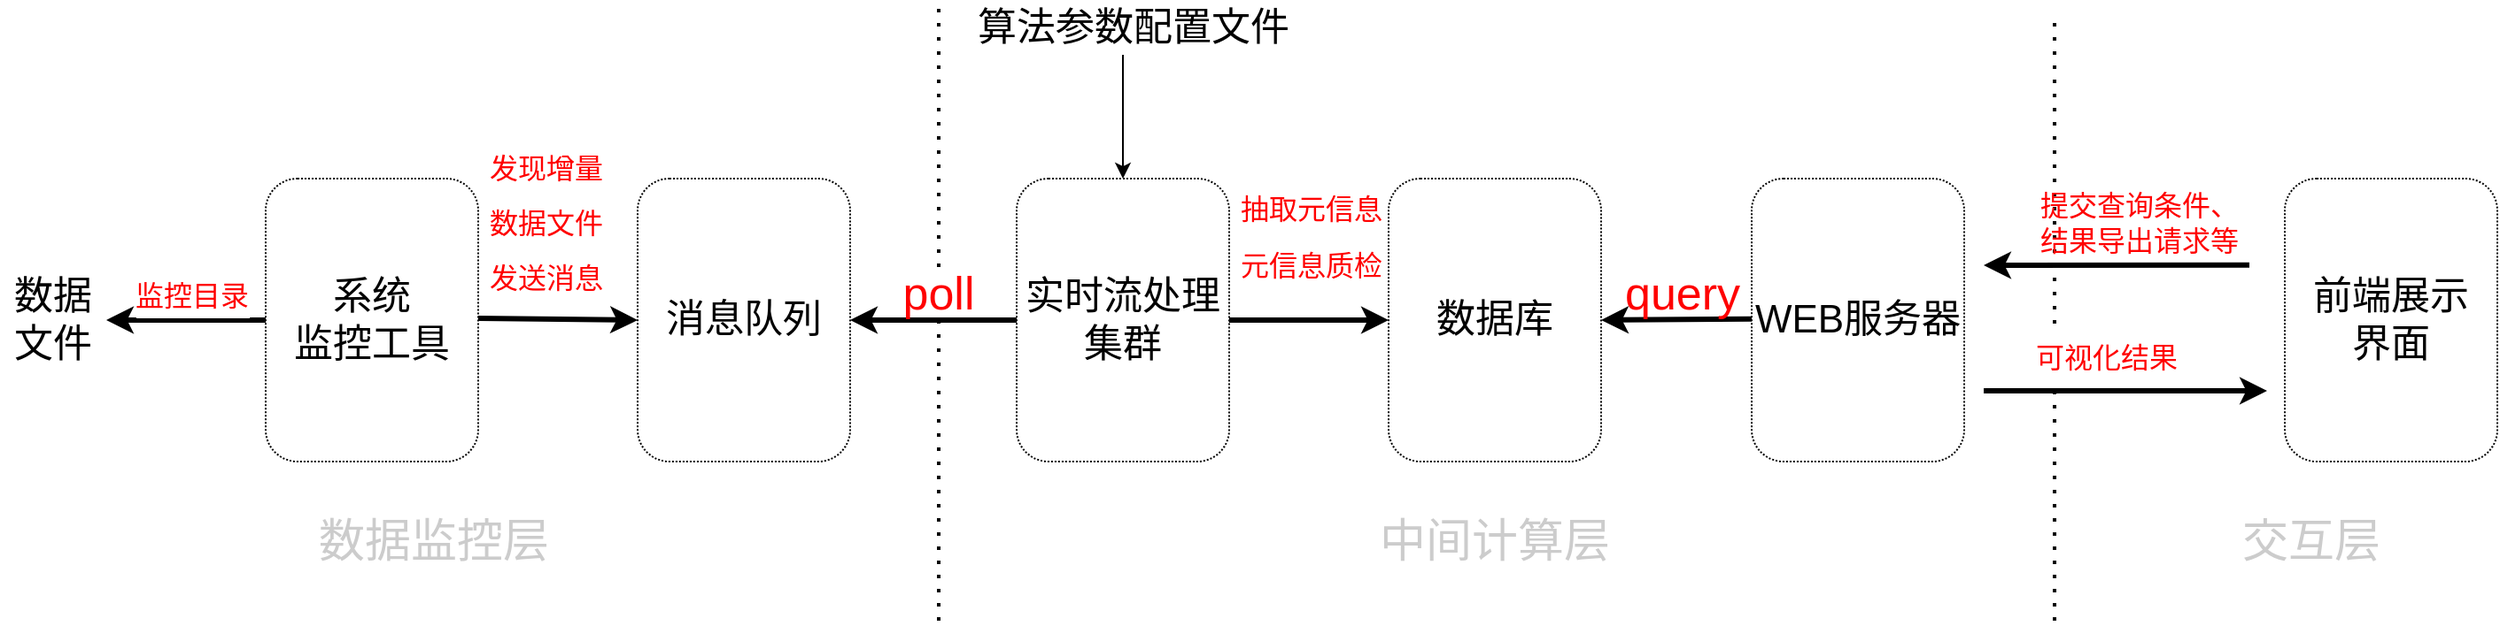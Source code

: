 <mxfile version="16.6.4" type="github" pages="2">
  <diagram id="CltZ_HjlIuyoarHZaU77" name="Page-1">
    <mxGraphModel dx="2701" dy="1228" grid="1" gridSize="10" guides="1" tooltips="1" connect="1" arrows="1" fold="1" page="1" pageScale="1" pageWidth="827" pageHeight="1169" math="0" shadow="0">
      <root>
        <mxCell id="0" />
        <mxCell id="1" parent="0" />
        <mxCell id="ap7E81oMt_hgHPO_S6fu-3" value="&lt;font style=&quot;font-size: 22px&quot;&gt;消息队列&lt;/font&gt;" style="rounded=1;whiteSpace=wrap;html=1;dashed=1;dashPattern=1 1;fillColor=none;" parent="1" vertex="1">
          <mxGeometry x="140" y="230" width="120" height="160" as="geometry" />
        </mxCell>
        <mxCell id="ap7E81oMt_hgHPO_S6fu-4" value="&lt;font style=&quot;font-size: 22px&quot;&gt;实时流处理集群&lt;/font&gt;" style="rounded=1;whiteSpace=wrap;html=1;dashed=1;dashPattern=1 1;fillColor=none;" parent="1" vertex="1">
          <mxGeometry x="354" y="230" width="120" height="160" as="geometry" />
        </mxCell>
        <mxCell id="ap7E81oMt_hgHPO_S6fu-5" value="&lt;font style=&quot;font-size: 22px&quot;&gt;数据库&lt;/font&gt;" style="rounded=1;whiteSpace=wrap;html=1;dashed=1;dashPattern=1 1;fillColor=none;" parent="1" vertex="1">
          <mxGeometry x="564" y="230" width="120" height="160" as="geometry" />
        </mxCell>
        <mxCell id="ap7E81oMt_hgHPO_S6fu-6" value="&lt;span style=&quot;font-size: 22px&quot;&gt;WEB服务器&lt;/span&gt;" style="rounded=1;whiteSpace=wrap;html=1;dashed=1;dashPattern=1 1;fillColor=none;" parent="1" vertex="1">
          <mxGeometry x="769" y="230" width="120" height="160" as="geometry" />
        </mxCell>
        <mxCell id="ap7E81oMt_hgHPO_S6fu-7" value="&lt;span style=&quot;font-size: 22px&quot;&gt;前端展示&lt;br&gt;界面&lt;/span&gt;" style="rounded=1;whiteSpace=wrap;html=1;dashed=1;dashPattern=1 1;fillColor=none;" parent="1" vertex="1">
          <mxGeometry x="1070" y="230" width="120" height="160" as="geometry" />
        </mxCell>
        <mxCell id="ap7E81oMt_hgHPO_S6fu-8" value="数据文件" style="text;html=1;strokeColor=none;fillColor=none;align=center;verticalAlign=middle;whiteSpace=wrap;rounded=0;dashed=1;dashPattern=1 1;fontSize=22;" parent="1" vertex="1">
          <mxGeometry x="-220" y="295" width="60" height="30" as="geometry" />
        </mxCell>
        <mxCell id="ap7E81oMt_hgHPO_S6fu-9" value="" style="endArrow=classic;html=1;rounded=0;fontSize=22;strokeWidth=3;exitX=0;exitY=0.5;exitDx=0;exitDy=0;" parent="1" edge="1" target="ap7E81oMt_hgHPO_S6fu-8" source="hEsL7K4K0715aD7AkRN7-1">
          <mxGeometry width="50" height="50" relative="1" as="geometry">
            <mxPoint x="-74" y="309" as="sourcePoint" />
            <mxPoint x="-140" y="309" as="targetPoint" />
          </mxGeometry>
        </mxCell>
        <mxCell id="ap7E81oMt_hgHPO_S6fu-18" value="" style="endArrow=none;dashed=1;html=1;dashPattern=1 3;strokeWidth=2;rounded=0;fontSize=22;startArrow=none;" parent="1" source="ap7E81oMt_hgHPO_S6fu-21" edge="1">
          <mxGeometry width="50" height="50" relative="1" as="geometry">
            <mxPoint x="310" y="480" as="sourcePoint" />
            <mxPoint x="310" y="130" as="targetPoint" />
          </mxGeometry>
        </mxCell>
        <mxCell id="ap7E81oMt_hgHPO_S6fu-19" value="&lt;font style=&quot;font-size: 26px&quot; color=&quot;#cccccc&quot;&gt;数据监控层&lt;/font&gt;" style="text;html=1;strokeColor=none;fillColor=none;align=center;verticalAlign=middle;whiteSpace=wrap;rounded=0;dashed=1;dashPattern=1 1;fontSize=22;" parent="1" vertex="1">
          <mxGeometry x="-70" y="420" width="190" height="30" as="geometry" />
        </mxCell>
        <mxCell id="ap7E81oMt_hgHPO_S6fu-20" value="" style="endArrow=classic;html=1;rounded=0;fontSize=26;fontColor=#CCCCCC;strokeWidth=3;entryX=1;entryY=0.5;entryDx=0;entryDy=0;" parent="1" source="ap7E81oMt_hgHPO_S6fu-4" target="ap7E81oMt_hgHPO_S6fu-3" edge="1">
          <mxGeometry width="50" height="50" relative="1" as="geometry">
            <mxPoint x="283.289" y="360" as="sourcePoint" />
            <mxPoint x="280" y="310" as="targetPoint" />
          </mxGeometry>
        </mxCell>
        <mxCell id="ap7E81oMt_hgHPO_S6fu-21" value="&lt;font color=&quot;#ff0000&quot;&gt;poll&lt;/font&gt;" style="text;html=1;strokeColor=none;fillColor=none;align=center;verticalAlign=middle;whiteSpace=wrap;rounded=0;dashed=1;dashPattern=1 1;fontSize=26;fontColor=#CCCCCC;" parent="1" vertex="1">
          <mxGeometry x="280" y="280" width="60" height="30" as="geometry" />
        </mxCell>
        <mxCell id="ap7E81oMt_hgHPO_S6fu-22" value="" style="endArrow=none;dashed=1;html=1;dashPattern=1 3;strokeWidth=2;rounded=0;fontSize=22;" parent="1" target="ap7E81oMt_hgHPO_S6fu-21" edge="1">
          <mxGeometry width="50" height="50" relative="1" as="geometry">
            <mxPoint x="310" y="480.0" as="sourcePoint" />
            <mxPoint x="310" y="130" as="targetPoint" />
          </mxGeometry>
        </mxCell>
        <mxCell id="ap7E81oMt_hgHPO_S6fu-23" value="" style="endArrow=classic;html=1;rounded=0;fontSize=22;strokeWidth=3;entryX=0;entryY=0.5;entryDx=0;entryDy=0;" parent="1" target="ap7E81oMt_hgHPO_S6fu-5" edge="1">
          <mxGeometry width="50" height="50" relative="1" as="geometry">
            <mxPoint x="474" y="310" as="sourcePoint" />
            <mxPoint x="544" y="310" as="targetPoint" />
          </mxGeometry>
        </mxCell>
        <mxCell id="ap7E81oMt_hgHPO_S6fu-24" value="&lt;span style=&quot;font-size: 16px&quot;&gt;抽取元信息&lt;br&gt;&lt;/span&gt;&lt;font style=&quot;font-size: 16px&quot;&gt;元信息质检&lt;/font&gt;" style="edgeLabel;html=1;align=center;verticalAlign=middle;resizable=0;points=[];fontSize=26;fontColor=#FF0000;" parent="ap7E81oMt_hgHPO_S6fu-23" vertex="1" connectable="0">
          <mxGeometry x="-0.272" y="3" relative="1" as="geometry">
            <mxPoint x="13" y="-47" as="offset" />
          </mxGeometry>
        </mxCell>
        <mxCell id="ap7E81oMt_hgHPO_S6fu-25" value="" style="endArrow=classic;html=1;rounded=0;fontSize=22;strokeWidth=3;entryX=1;entryY=0.5;entryDx=0;entryDy=0;" parent="1" target="ap7E81oMt_hgHPO_S6fu-5" edge="1">
          <mxGeometry width="50" height="50" relative="1" as="geometry">
            <mxPoint x="769" y="309.41" as="sourcePoint" />
            <mxPoint x="839" y="309.41" as="targetPoint" />
          </mxGeometry>
        </mxCell>
        <mxCell id="ap7E81oMt_hgHPO_S6fu-26" value="&lt;font color=&quot;#ff0000&quot;&gt;query&lt;/font&gt;" style="text;html=1;strokeColor=none;fillColor=none;align=center;verticalAlign=middle;whiteSpace=wrap;rounded=0;dashed=1;dashPattern=1 1;fontSize=26;fontColor=#CCCCCC;" parent="1" vertex="1">
          <mxGeometry x="700" y="280" width="60" height="30" as="geometry" />
        </mxCell>
        <mxCell id="ap7E81oMt_hgHPO_S6fu-29" value="" style="endArrow=none;dashed=1;html=1;dashPattern=1 3;strokeWidth=2;rounded=0;fontSize=22;" parent="1" edge="1">
          <mxGeometry width="50" height="50" relative="1" as="geometry">
            <mxPoint x="940" y="480" as="sourcePoint" />
            <mxPoint x="940" y="140" as="targetPoint" />
          </mxGeometry>
        </mxCell>
        <mxCell id="ap7E81oMt_hgHPO_S6fu-30" value="&lt;font style=&quot;font-size: 16px&quot; color=&quot;#ff0000&quot;&gt;可视化结果&lt;/font&gt;" style="endArrow=classic;html=1;rounded=0;fontSize=22;strokeWidth=3;" parent="1" edge="1">
          <mxGeometry x="-0.125" y="20" width="50" height="50" relative="1" as="geometry">
            <mxPoint x="900" y="350" as="sourcePoint" />
            <mxPoint x="1060" y="350" as="targetPoint" />
            <mxPoint x="-1" as="offset" />
          </mxGeometry>
        </mxCell>
        <mxCell id="ap7E81oMt_hgHPO_S6fu-31" value="" style="endArrow=classic;html=1;rounded=0;fontSize=22;strokeWidth=3;" parent="1" edge="1">
          <mxGeometry x="-0.067" y="-19" width="50" height="50" relative="1" as="geometry">
            <mxPoint x="1050" y="278.82" as="sourcePoint" />
            <mxPoint x="900" y="279" as="targetPoint" />
            <mxPoint x="-1" as="offset" />
          </mxGeometry>
        </mxCell>
        <mxCell id="ap7E81oMt_hgHPO_S6fu-33" value="提交查询条件、&lt;br&gt;结果导出请求等" style="text;html=1;strokeColor=none;fillColor=none;align=center;verticalAlign=middle;whiteSpace=wrap;rounded=0;dashed=1;dashPattern=1 1;fontSize=16;fontColor=#FF0000;" parent="1" vertex="1">
          <mxGeometry x="870" y="240" width="236" height="30" as="geometry" />
        </mxCell>
        <mxCell id="ap7E81oMt_hgHPO_S6fu-40" value="&lt;font style=&quot;font-size: 22px&quot; color=&quot;#000000&quot;&gt;算法参数配置文件&lt;br&gt;&lt;/font&gt;" style="text;html=1;strokeColor=none;fillColor=none;align=center;verticalAlign=middle;whiteSpace=wrap;rounded=0;dashed=1;dashPattern=1 1;fontSize=16;fontColor=#FF0000;" parent="1" vertex="1">
          <mxGeometry x="330" y="130" width="180" height="30" as="geometry" />
        </mxCell>
        <mxCell id="ap7E81oMt_hgHPO_S6fu-41" value="" style="endArrow=classic;html=1;rounded=0;fontSize=22;strokeWidth=1;" parent="1" target="ap7E81oMt_hgHPO_S6fu-4" edge="1">
          <mxGeometry width="50" height="50" relative="1" as="geometry">
            <mxPoint x="414" y="160" as="sourcePoint" />
            <mxPoint x="484" y="160" as="targetPoint" />
            <Array as="points">
              <mxPoint x="414" y="180" />
            </Array>
          </mxGeometry>
        </mxCell>
        <mxCell id="ap7E81oMt_hgHPO_S6fu-42" value="&lt;font color=&quot;#cccccc&quot;&gt;&lt;span style=&quot;font-size: 26px&quot;&gt;中间计算层&lt;/span&gt;&lt;/font&gt;" style="text;html=1;strokeColor=none;fillColor=none;align=center;verticalAlign=middle;whiteSpace=wrap;rounded=0;dashed=1;dashPattern=1 1;fontSize=22;" parent="1" vertex="1">
          <mxGeometry x="529" y="420" width="190" height="30" as="geometry" />
        </mxCell>
        <mxCell id="ap7E81oMt_hgHPO_S6fu-43" value="&lt;font color=&quot;#cccccc&quot;&gt;&lt;span style=&quot;font-size: 26px&quot;&gt;交互层&lt;/span&gt;&lt;/font&gt;" style="text;html=1;strokeColor=none;fillColor=none;align=center;verticalAlign=middle;whiteSpace=wrap;rounded=0;dashed=1;dashPattern=1 1;fontSize=22;" parent="1" vertex="1">
          <mxGeometry x="990" y="420" width="190" height="30" as="geometry" />
        </mxCell>
        <mxCell id="hEsL7K4K0715aD7AkRN7-1" value="&lt;font style=&quot;font-size: 22px&quot;&gt;系统&lt;br&gt;监控工具&lt;/font&gt;" style="rounded=1;whiteSpace=wrap;html=1;dashed=1;dashPattern=1 1;fillColor=none;" vertex="1" parent="1">
          <mxGeometry x="-70" y="230" width="120" height="160" as="geometry" />
        </mxCell>
        <mxCell id="hEsL7K4K0715aD7AkRN7-2" value="" style="endArrow=classic;html=1;rounded=0;fontSize=22;strokeWidth=3;entryX=0;entryY=0.5;entryDx=0;entryDy=0;" edge="1" parent="1" target="ap7E81oMt_hgHPO_S6fu-3">
          <mxGeometry width="50" height="50" relative="1" as="geometry">
            <mxPoint x="50" y="309" as="sourcePoint" />
            <mxPoint x="134" y="309" as="targetPoint" />
          </mxGeometry>
        </mxCell>
        <mxCell id="hEsL7K4K0715aD7AkRN7-3" value="&lt;span style=&quot;font-size: 16px&quot;&gt;监控目录&lt;br&gt;&lt;/span&gt;" style="edgeLabel;html=1;align=center;verticalAlign=middle;resizable=0;points=[];fontSize=26;fontColor=#FF0000;" vertex="1" connectable="0" parent="1">
          <mxGeometry x="-110" y="255" as="geometry">
            <mxPoint x="-2" y="38" as="offset" />
          </mxGeometry>
        </mxCell>
        <mxCell id="hEsL7K4K0715aD7AkRN7-4" value="&lt;span style=&quot;font-size: 16px&quot;&gt;发现增量&lt;/span&gt;&lt;br style=&quot;font-size: 16px&quot;&gt;&lt;span style=&quot;font-size: 16px&quot;&gt;数据文件&lt;br&gt;&lt;/span&gt;&lt;span style=&quot;font-size: 16px&quot;&gt;发送消息&lt;/span&gt;" style="edgeLabel;html=1;align=center;verticalAlign=middle;resizable=0;points=[];fontSize=26;fontColor=#FF0000;" vertex="1" connectable="0" parent="1">
          <mxGeometry x="100" y="260" as="geometry">
            <mxPoint x="-12" y="-8" as="offset" />
          </mxGeometry>
        </mxCell>
      </root>
    </mxGraphModel>
  </diagram>
  <diagram id="bU4D6M_uFv8BFvw3ETt1" name="Page-2">
    <mxGraphModel dx="2253" dy="794" grid="1" gridSize="10" guides="1" tooltips="1" connect="1" arrows="1" fold="1" page="1" pageScale="1" pageWidth="827" pageHeight="1169" math="0" shadow="0">
      <root>
        <mxCell id="ZOCmeovvR56tVLBhOgx_-0" />
        <mxCell id="ZOCmeovvR56tVLBhOgx_-1" parent="ZOCmeovvR56tVLBhOgx_-0" />
        <mxCell id="arlz8AgKLyM31rxbj09K-0" value="&lt;font style=&quot;font-size: 22px&quot;&gt;Kafka&lt;/font&gt;" style="rounded=1;whiteSpace=wrap;html=1;dashed=1;dashPattern=1 1;fillColor=none;" vertex="1" parent="ZOCmeovvR56tVLBhOgx_-1">
          <mxGeometry x="140" y="230" width="120" height="160" as="geometry" />
        </mxCell>
        <mxCell id="arlz8AgKLyM31rxbj09K-1" value="&lt;span style=&quot;font-size: 22px&quot;&gt;Flink&amp;nbsp;&lt;br&gt;Cluster&lt;br&gt;&lt;/span&gt;" style="rounded=1;whiteSpace=wrap;html=1;dashed=1;dashPattern=1 1;fillColor=none;" vertex="1" parent="ZOCmeovvR56tVLBhOgx_-1">
          <mxGeometry x="354" y="230" width="120" height="160" as="geometry" />
        </mxCell>
        <mxCell id="arlz8AgKLyM31rxbj09K-2" value="&lt;span style=&quot;font-size: 22px&quot;&gt;Prometheus&lt;/span&gt;" style="rounded=1;whiteSpace=wrap;html=1;dashed=1;dashPattern=1 1;fillColor=none;" vertex="1" parent="ZOCmeovvR56tVLBhOgx_-1">
          <mxGeometry x="564" y="230" width="120" height="160" as="geometry" />
        </mxCell>
        <mxCell id="arlz8AgKLyM31rxbj09K-3" value="&lt;span style=&quot;font-size: 22px&quot;&gt;WEB Server&lt;/span&gt;" style="rounded=1;whiteSpace=wrap;html=1;dashed=1;dashPattern=1 1;fillColor=none;" vertex="1" parent="ZOCmeovvR56tVLBhOgx_-1">
          <mxGeometry x="769" y="230" width="120" height="160" as="geometry" />
        </mxCell>
        <mxCell id="arlz8AgKLyM31rxbj09K-4" value="&lt;span style=&quot;font-size: 22px&quot;&gt;前端展示界面&lt;/span&gt;" style="rounded=1;whiteSpace=wrap;html=1;dashed=1;dashPattern=1 1;fillColor=none;" vertex="1" parent="ZOCmeovvR56tVLBhOgx_-1">
          <mxGeometry x="1070" y="230" width="120" height="160" as="geometry" />
        </mxCell>
        <mxCell id="arlz8AgKLyM31rxbj09K-5" value="道集文件" style="text;html=1;strokeColor=none;fillColor=none;align=center;verticalAlign=middle;whiteSpace=wrap;rounded=0;dashed=1;dashPattern=1 1;fontSize=22;" vertex="1" parent="ZOCmeovvR56tVLBhOgx_-1">
          <mxGeometry x="-40" y="295" width="60" height="30" as="geometry" />
        </mxCell>
        <mxCell id="arlz8AgKLyM31rxbj09K-6" value="" style="endArrow=classic;html=1;rounded=0;fontSize=22;strokeWidth=3;" edge="1" parent="ZOCmeovvR56tVLBhOgx_-1">
          <mxGeometry width="50" height="50" relative="1" as="geometry">
            <mxPoint x="40" y="270" as="sourcePoint" />
            <mxPoint x="110" y="270" as="targetPoint" />
          </mxGeometry>
        </mxCell>
        <mxCell id="arlz8AgKLyM31rxbj09K-7" value="" style="endArrow=classic;html=1;rounded=0;fontSize=22;strokeWidth=3;" edge="1" parent="ZOCmeovvR56tVLBhOgx_-1">
          <mxGeometry width="50" height="50" relative="1" as="geometry">
            <mxPoint x="40" y="309.41" as="sourcePoint" />
            <mxPoint x="110" y="309.41" as="targetPoint" />
          </mxGeometry>
        </mxCell>
        <mxCell id="arlz8AgKLyM31rxbj09K-8" value="" style="endArrow=classic;html=1;rounded=0;fontSize=22;strokeWidth=3;" edge="1" parent="ZOCmeovvR56tVLBhOgx_-1">
          <mxGeometry width="50" height="50" relative="1" as="geometry">
            <mxPoint x="40" y="350.0" as="sourcePoint" />
            <mxPoint x="110" y="350.0" as="targetPoint" />
          </mxGeometry>
        </mxCell>
        <mxCell id="arlz8AgKLyM31rxbj09K-9" value="" style="endArrow=none;dashed=1;html=1;dashPattern=1 3;strokeWidth=2;rounded=0;fontSize=22;startArrow=none;" edge="1" parent="ZOCmeovvR56tVLBhOgx_-1" source="arlz8AgKLyM31rxbj09K-12">
          <mxGeometry width="50" height="50" relative="1" as="geometry">
            <mxPoint x="310" y="480" as="sourcePoint" />
            <mxPoint x="310" y="130" as="targetPoint" />
          </mxGeometry>
        </mxCell>
        <mxCell id="arlz8AgKLyM31rxbj09K-10" value="&lt;font style=&quot;font-size: 26px&quot; color=&quot;#cccccc&quot;&gt;持久存储层&lt;/font&gt;" style="text;html=1;strokeColor=none;fillColor=none;align=center;verticalAlign=middle;whiteSpace=wrap;rounded=0;dashed=1;dashPattern=1 1;fontSize=22;" vertex="1" parent="ZOCmeovvR56tVLBhOgx_-1">
          <mxGeometry x="50" y="420" width="190" height="30" as="geometry" />
        </mxCell>
        <mxCell id="arlz8AgKLyM31rxbj09K-11" value="" style="endArrow=classic;html=1;rounded=0;fontSize=26;fontColor=#CCCCCC;strokeWidth=3;entryX=1;entryY=0.5;entryDx=0;entryDy=0;" edge="1" parent="ZOCmeovvR56tVLBhOgx_-1" source="arlz8AgKLyM31rxbj09K-1" target="arlz8AgKLyM31rxbj09K-0">
          <mxGeometry width="50" height="50" relative="1" as="geometry">
            <mxPoint x="283.289" y="360" as="sourcePoint" />
            <mxPoint x="280" y="310" as="targetPoint" />
          </mxGeometry>
        </mxCell>
        <mxCell id="arlz8AgKLyM31rxbj09K-12" value="&lt;font color=&quot;#ff0000&quot;&gt;poll&lt;/font&gt;" style="text;html=1;strokeColor=none;fillColor=none;align=center;verticalAlign=middle;whiteSpace=wrap;rounded=0;dashed=1;dashPattern=1 1;fontSize=26;fontColor=#CCCCCC;" vertex="1" parent="ZOCmeovvR56tVLBhOgx_-1">
          <mxGeometry x="280" y="280" width="60" height="30" as="geometry" />
        </mxCell>
        <mxCell id="arlz8AgKLyM31rxbj09K-13" value="" style="endArrow=none;dashed=1;html=1;dashPattern=1 3;strokeWidth=2;rounded=0;fontSize=22;" edge="1" parent="ZOCmeovvR56tVLBhOgx_-1" target="arlz8AgKLyM31rxbj09K-12">
          <mxGeometry width="50" height="50" relative="1" as="geometry">
            <mxPoint x="310" y="480.0" as="sourcePoint" />
            <mxPoint x="310" y="130" as="targetPoint" />
          </mxGeometry>
        </mxCell>
        <mxCell id="arlz8AgKLyM31rxbj09K-14" value="" style="endArrow=classic;html=1;rounded=0;fontSize=22;strokeWidth=3;entryX=0;entryY=0.5;entryDx=0;entryDy=0;" edge="1" parent="ZOCmeovvR56tVLBhOgx_-1" target="arlz8AgKLyM31rxbj09K-2">
          <mxGeometry width="50" height="50" relative="1" as="geometry">
            <mxPoint x="474" y="310.0" as="sourcePoint" />
            <mxPoint x="544" y="310" as="targetPoint" />
          </mxGeometry>
        </mxCell>
        <mxCell id="arlz8AgKLyM31rxbj09K-15" value="&lt;font style=&quot;font-size: 16px&quot;&gt;执行用户自&lt;br&gt;定义算法并&lt;br&gt;写结果&lt;/font&gt;" style="edgeLabel;html=1;align=center;verticalAlign=middle;resizable=0;points=[];fontSize=26;fontColor=#FF0000;" vertex="1" connectable="0" parent="arlz8AgKLyM31rxbj09K-14">
          <mxGeometry x="-0.272" y="3" relative="1" as="geometry">
            <mxPoint x="13" y="-47" as="offset" />
          </mxGeometry>
        </mxCell>
        <mxCell id="arlz8AgKLyM31rxbj09K-16" value="" style="endArrow=classic;html=1;rounded=0;fontSize=22;strokeWidth=3;entryX=1;entryY=0.5;entryDx=0;entryDy=0;" edge="1" parent="ZOCmeovvR56tVLBhOgx_-1" target="arlz8AgKLyM31rxbj09K-2">
          <mxGeometry width="50" height="50" relative="1" as="geometry">
            <mxPoint x="769" y="309.41" as="sourcePoint" />
            <mxPoint x="839" y="309.41" as="targetPoint" />
          </mxGeometry>
        </mxCell>
        <mxCell id="arlz8AgKLyM31rxbj09K-17" value="&lt;font color=&quot;#ff0000&quot;&gt;query&lt;/font&gt;" style="text;html=1;strokeColor=none;fillColor=none;align=center;verticalAlign=middle;whiteSpace=wrap;rounded=0;dashed=1;dashPattern=1 1;fontSize=26;fontColor=#CCCCCC;" vertex="1" parent="ZOCmeovvR56tVLBhOgx_-1">
          <mxGeometry x="700" y="280" width="60" height="30" as="geometry" />
        </mxCell>
        <mxCell id="arlz8AgKLyM31rxbj09K-18" value="" style="endArrow=none;dashed=1;html=1;dashPattern=1 3;strokeWidth=2;rounded=0;fontSize=22;" edge="1" parent="ZOCmeovvR56tVLBhOgx_-1">
          <mxGeometry width="50" height="50" relative="1" as="geometry">
            <mxPoint x="940" y="480.0" as="sourcePoint" />
            <mxPoint x="940" y="140" as="targetPoint" />
          </mxGeometry>
        </mxCell>
        <mxCell id="arlz8AgKLyM31rxbj09K-19" value="&lt;font style=&quot;font-size: 16px&quot; color=&quot;#ff0000&quot;&gt;可视化结果&lt;/font&gt;" style="endArrow=classic;html=1;rounded=0;fontSize=22;strokeWidth=3;" edge="1" parent="ZOCmeovvR56tVLBhOgx_-1">
          <mxGeometry x="-0.125" y="20" width="50" height="50" relative="1" as="geometry">
            <mxPoint x="900" y="350.0" as="sourcePoint" />
            <mxPoint x="1060" y="350.0" as="targetPoint" />
            <mxPoint x="-1" as="offset" />
          </mxGeometry>
        </mxCell>
        <mxCell id="arlz8AgKLyM31rxbj09K-20" value="" style="endArrow=classic;html=1;rounded=0;fontSize=22;strokeWidth=3;" edge="1" parent="ZOCmeovvR56tVLBhOgx_-1">
          <mxGeometry x="-0.067" y="-19" width="50" height="50" relative="1" as="geometry">
            <mxPoint x="1050" y="278.82" as="sourcePoint" />
            <mxPoint x="900" y="279" as="targetPoint" />
            <mxPoint x="-1" as="offset" />
          </mxGeometry>
        </mxCell>
        <mxCell id="arlz8AgKLyM31rxbj09K-21" value="提交查询条件、&lt;br&gt;结果导出请求等" style="text;html=1;strokeColor=none;fillColor=none;align=center;verticalAlign=middle;whiteSpace=wrap;rounded=0;dashed=1;dashPattern=1 1;fontSize=16;fontColor=#FF0000;" vertex="1" parent="ZOCmeovvR56tVLBhOgx_-1">
          <mxGeometry x="870" y="240" width="236" height="30" as="geometry" />
        </mxCell>
        <mxCell id="arlz8AgKLyM31rxbj09K-22" value="&lt;font style=&quot;font-size: 22px&quot; color=&quot;#000000&quot;&gt;算法参数配置文件(yaml)&lt;br&gt;与用户自定义算法(jar)&lt;/font&gt;" style="text;html=1;strokeColor=none;fillColor=none;align=center;verticalAlign=middle;whiteSpace=wrap;rounded=0;dashed=1;dashPattern=1 1;fontSize=16;fontColor=#FF0000;" vertex="1" parent="ZOCmeovvR56tVLBhOgx_-1">
          <mxGeometry x="310" y="100" width="240" height="30" as="geometry" />
        </mxCell>
        <mxCell id="arlz8AgKLyM31rxbj09K-23" value="" style="endArrow=classic;html=1;rounded=0;fontSize=22;strokeWidth=1;" edge="1" parent="ZOCmeovvR56tVLBhOgx_-1" target="arlz8AgKLyM31rxbj09K-1">
          <mxGeometry width="50" height="50" relative="1" as="geometry">
            <mxPoint x="414" y="140" as="sourcePoint" />
            <mxPoint x="484" y="160" as="targetPoint" />
            <Array as="points">
              <mxPoint x="414" y="180" />
            </Array>
          </mxGeometry>
        </mxCell>
        <mxCell id="arlz8AgKLyM31rxbj09K-24" value="&lt;font color=&quot;#cccccc&quot;&gt;&lt;span style=&quot;font-size: 26px&quot;&gt;中间计算层&lt;/span&gt;&lt;/font&gt;" style="text;html=1;strokeColor=none;fillColor=none;align=center;verticalAlign=middle;whiteSpace=wrap;rounded=0;dashed=1;dashPattern=1 1;fontSize=22;" vertex="1" parent="ZOCmeovvR56tVLBhOgx_-1">
          <mxGeometry x="529" y="420" width="190" height="30" as="geometry" />
        </mxCell>
        <mxCell id="arlz8AgKLyM31rxbj09K-25" value="&lt;font color=&quot;#cccccc&quot;&gt;&lt;span style=&quot;font-size: 26px&quot;&gt;交互层&lt;/span&gt;&lt;/font&gt;" style="text;html=1;strokeColor=none;fillColor=none;align=center;verticalAlign=middle;whiteSpace=wrap;rounded=0;dashed=1;dashPattern=1 1;fontSize=22;" vertex="1" parent="ZOCmeovvR56tVLBhOgx_-1">
          <mxGeometry x="990" y="420" width="190" height="30" as="geometry" />
        </mxCell>
      </root>
    </mxGraphModel>
  </diagram>
</mxfile>
